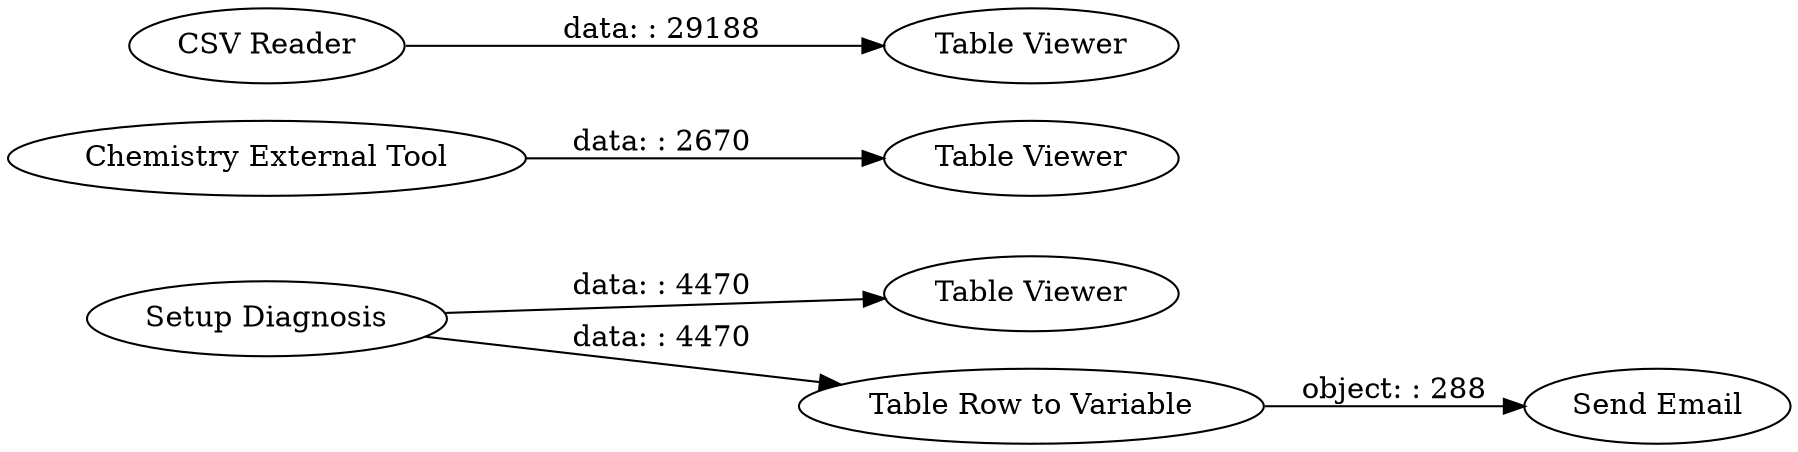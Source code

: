 digraph {
	"-348929310847871374_2" [label="Table Viewer"]
	"-348929310847871374_123" [label="Send Email"]
	"-348929310847871374_146" [label="Table Viewer"]
	"-348929310847871374_144" [label="CSV Reader"]
	"-348929310847871374_147" [label="Table Row to Variable"]
	"-348929310847871374_143" [label="Chemistry External Tool"]
	"-348929310847871374_145" [label="Table Viewer"]
	"-348929310847871374_1" [label="Setup Diagnosis"]
	"-348929310847871374_144" -> "-348929310847871374_145" [label="data: : 29188"]
	"-348929310847871374_1" -> "-348929310847871374_147" [label="data: : 4470"]
	"-348929310847871374_143" -> "-348929310847871374_146" [label="data: : 2670"]
	"-348929310847871374_1" -> "-348929310847871374_2" [label="data: : 4470"]
	"-348929310847871374_147" -> "-348929310847871374_123" [label="object: : 288"]
	rankdir=LR
}
